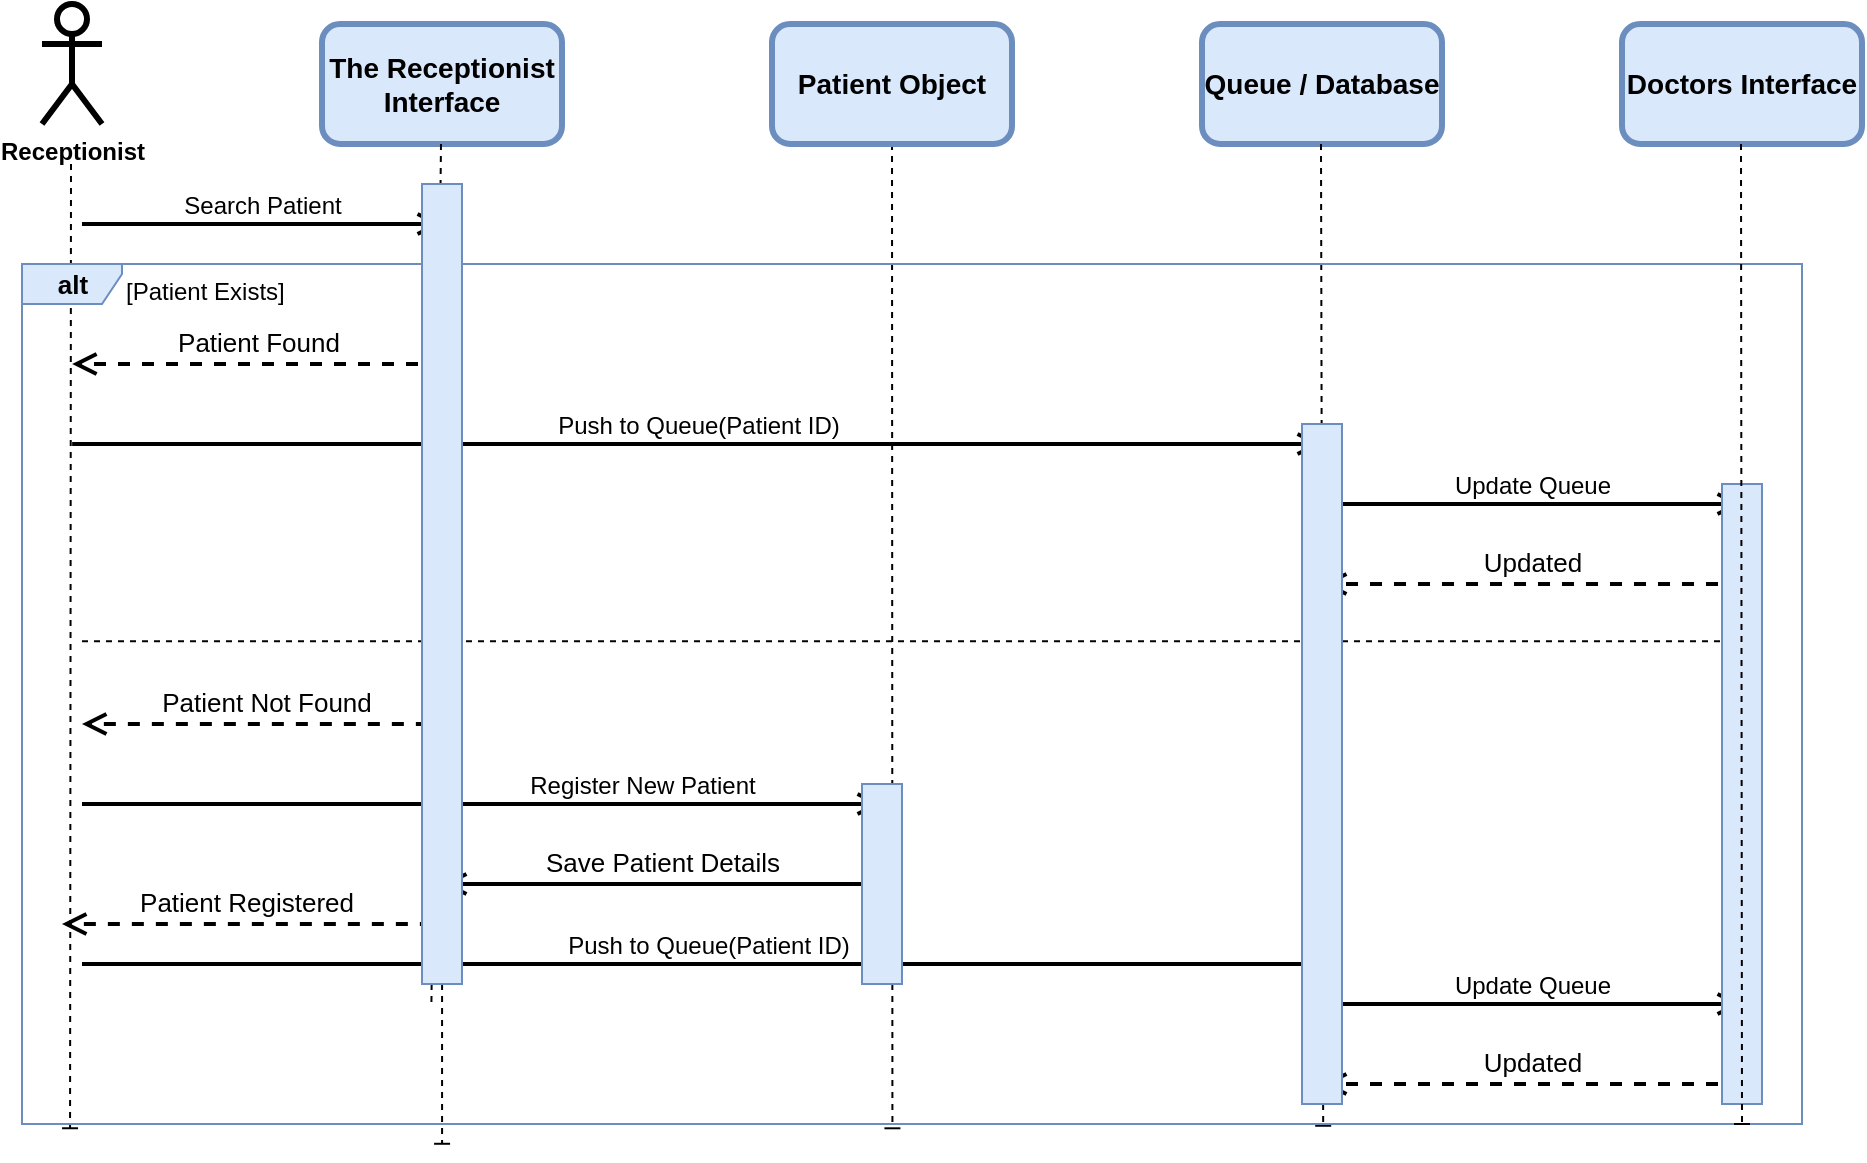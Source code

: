 <mxfile>
    <diagram id="kFZCvs2zv4o_mtvLX_J4" name="Page-1">
        <mxGraphModel dx="1105" dy="601" grid="1" gridSize="10" guides="1" tooltips="1" connect="1" arrows="1" fold="1" page="1" pageScale="1" pageWidth="1169" pageHeight="1654" math="0" shadow="0">
            <root>
                <mxCell id="0"/>
                <mxCell id="1" parent="0"/>
                <mxCell id="2" value="&lt;b&gt;Receptionist&lt;/b&gt;" style="shape=umlActor;verticalLabelPosition=bottom;verticalAlign=top;html=1;outlineConnect=0;strokeWidth=3;rounded=1;" parent="1" vertex="1">
                    <mxGeometry x="60" y="20" width="30" height="60" as="geometry"/>
                </mxCell>
                <mxCell id="3" value="&lt;font style=&quot;font-size: 14px;&quot;&gt;&lt;b&gt;The Receptionist Interface&lt;/b&gt;&lt;/font&gt;" style="rounded=1;whiteSpace=wrap;html=1;strokeWidth=3;fillColor=#dae8fc;strokeColor=#6c8ebf;" parent="1" vertex="1">
                    <mxGeometry x="200" y="30" width="120" height="60" as="geometry"/>
                </mxCell>
                <mxCell id="86" value="" style="edgeStyle=none;html=1;dashed=1;strokeWidth=1;endArrow=baseDash;endFill=0;entryX=0.489;entryY=1.005;entryDx=0;entryDy=0;entryPerimeter=0;" edge="1" parent="1" source="4" target="93">
                    <mxGeometry relative="1" as="geometry">
                        <mxPoint x="485" y="660" as="targetPoint"/>
                    </mxGeometry>
                </mxCell>
                <mxCell id="4" value="&lt;font style=&quot;font-size: 14px;&quot;&gt;&lt;b&gt;Patient Object&lt;/b&gt;&lt;/font&gt;" style="rounded=1;whiteSpace=wrap;html=1;strokeWidth=3;fillColor=#dae8fc;strokeColor=#6c8ebf;" parent="1" vertex="1">
                    <mxGeometry x="425" y="30" width="120" height="60" as="geometry"/>
                </mxCell>
                <mxCell id="8" style="edgeStyle=none;html=1;exitX=0.5;exitY=1;exitDx=0;exitDy=0;strokeWidth=1;strokeColor=none;dashed=1;" parent="1" source="5" edge="1">
                    <mxGeometry relative="1" as="geometry">
                        <mxPoint x="700" y="590" as="targetPoint"/>
                    </mxGeometry>
                </mxCell>
                <mxCell id="5" value="&lt;font style=&quot;font-size: 14px;&quot;&gt;&lt;b&gt;Queue / Database&lt;/b&gt;&lt;/font&gt;" style="rounded=1;whiteSpace=wrap;html=1;strokeWidth=3;fillColor=#dae8fc;strokeColor=#6c8ebf;" parent="1" vertex="1">
                    <mxGeometry x="640" y="30" width="120" height="60" as="geometry"/>
                </mxCell>
                <mxCell id="87" value="" style="edgeStyle=none;html=1;dashed=1;strokeWidth=1;endArrow=baseDash;endFill=0;entryX=0.731;entryY=1.002;entryDx=0;entryDy=0;entryPerimeter=0;" edge="1" parent="1" target="93">
                    <mxGeometry relative="1" as="geometry">
                        <mxPoint x="699.5" y="90" as="sourcePoint"/>
                        <mxPoint x="700" y="590" as="targetPoint"/>
                    </mxGeometry>
                </mxCell>
                <mxCell id="88" value="" style="edgeStyle=none;html=1;dashed=1;strokeWidth=1;endArrow=baseDash;endFill=0;entryX=0.236;entryY=1.023;entryDx=0;entryDy=0;entryPerimeter=0;startArrow=none;" edge="1" parent="1" source="109" target="93">
                    <mxGeometry relative="1" as="geometry">
                        <mxPoint x="259.5" y="90" as="sourcePoint"/>
                        <mxPoint x="259.5" y="660" as="targetPoint"/>
                    </mxGeometry>
                </mxCell>
                <mxCell id="89" value="" style="edgeStyle=none;html=1;dashed=1;strokeWidth=1;endArrow=baseDash;endFill=0;entryX=0.027;entryY=1.005;entryDx=0;entryDy=0;entryPerimeter=0;" edge="1" parent="1" target="93">
                    <mxGeometry relative="1" as="geometry">
                        <mxPoint x="74.5" y="100" as="sourcePoint"/>
                        <mxPoint x="74.5" y="670" as="targetPoint"/>
                    </mxGeometry>
                </mxCell>
                <mxCell id="90" value="&lt;font style=&quot;font-size: 14px;&quot;&gt;&lt;b&gt;Doctors Interface&lt;/b&gt;&lt;/font&gt;" style="rounded=1;whiteSpace=wrap;html=1;strokeWidth=3;fillColor=#dae8fc;strokeColor=#6c8ebf;" vertex="1" parent="1">
                    <mxGeometry x="850" y="30" width="120" height="60" as="geometry"/>
                </mxCell>
                <mxCell id="93" value="&lt;b&gt;&lt;font style=&quot;font-size: 13px;&quot;&gt;alt&lt;/font&gt;&lt;/b&gt;" style="shape=umlFrame;tabWidth=110;tabHeight=30;tabPosition=left;html=1;boundedLbl=1;labelInHeader=1;width=50;height=20;fillColor=#dae8fc;strokeColor=#6c8ebf;" vertex="1" parent="1">
                    <mxGeometry x="50" y="150" width="890" height="430" as="geometry"/>
                </mxCell>
                <mxCell id="94" value="[Patient Exists]" style="text" vertex="1" parent="93">
                    <mxGeometry width="100" height="20" relative="1" as="geometry">
                        <mxPoint x="50" as="offset"/>
                    </mxGeometry>
                </mxCell>
                <mxCell id="95" value="" style="line;strokeWidth=1;dashed=1;labelPosition=center;verticalLabelPosition=bottom;align=left;verticalAlign=top;spacingLeft=20;spacingTop=15;" vertex="1" parent="93">
                    <mxGeometry x="30" y="180" width="830" height="17.2" as="geometry"/>
                </mxCell>
                <mxCell id="98" value="Patient Found" style="endArrow=open;startArrow=none;endFill=0;startFill=0;endSize=8;html=1;verticalAlign=bottom;dashed=1;labelBackgroundColor=none;strokeWidth=2;fontSize=13;" edge="1" parent="93">
                    <mxGeometry width="160" relative="1" as="geometry">
                        <mxPoint x="210" y="50" as="sourcePoint"/>
                        <mxPoint x="25.07" y="50" as="targetPoint"/>
                    </mxGeometry>
                </mxCell>
                <mxCell id="99" value="&lt;font style=&quot;font-size: 12px;&quot;&gt;Push to Queue(Patient ID)&lt;/font&gt;" style="endArrow=open;startArrow=none;endFill=0;startFill=0;endSize=8;html=1;verticalAlign=bottom;labelBackgroundColor=none;strokeWidth=2;" edge="1" parent="93">
                    <mxGeometry width="160" relative="1" as="geometry">
                        <mxPoint x="25.07" y="90" as="sourcePoint"/>
                        <mxPoint x="650" y="90" as="targetPoint"/>
                    </mxGeometry>
                </mxCell>
                <mxCell id="100" value="&lt;font style=&quot;font-size: 12px;&quot;&gt;Update Queue&lt;/font&gt;" style="endArrow=open;startArrow=none;endFill=0;startFill=0;endSize=8;html=1;verticalAlign=bottom;labelBackgroundColor=none;strokeWidth=2;" edge="1" parent="93">
                    <mxGeometry width="160" relative="1" as="geometry">
                        <mxPoint x="650" y="120" as="sourcePoint"/>
                        <mxPoint x="860" y="120" as="targetPoint"/>
                    </mxGeometry>
                </mxCell>
                <mxCell id="101" value="Updated" style="endArrow=open;startArrow=none;endFill=0;startFill=0;endSize=8;html=1;verticalAlign=bottom;dashed=1;labelBackgroundColor=none;strokeWidth=2;fontSize=13;" edge="1" parent="93">
                    <mxGeometry width="160" relative="1" as="geometry">
                        <mxPoint x="860" y="160" as="sourcePoint"/>
                        <mxPoint x="650.0" y="160" as="targetPoint"/>
                    </mxGeometry>
                </mxCell>
                <mxCell id="102" value="Patient Not Found" style="endArrow=open;startArrow=none;endFill=0;startFill=0;endSize=8;html=1;verticalAlign=bottom;dashed=1;labelBackgroundColor=none;strokeWidth=2;fontSize=13;" edge="1" parent="93">
                    <mxGeometry width="160" relative="1" as="geometry">
                        <mxPoint x="214.93" y="230" as="sourcePoint"/>
                        <mxPoint x="30.0" y="230" as="targetPoint"/>
                    </mxGeometry>
                </mxCell>
                <mxCell id="103" value="&lt;font style=&quot;font-size: 12px;&quot;&gt;Register New Patient&lt;/font&gt;" style="endArrow=open;startArrow=none;endFill=0;startFill=0;endSize=8;html=1;verticalAlign=bottom;labelBackgroundColor=none;strokeWidth=2;" edge="1" parent="93">
                    <mxGeometry x="0.4" width="160" relative="1" as="geometry">
                        <mxPoint x="30.0" y="270" as="sourcePoint"/>
                        <mxPoint x="430" y="270" as="targetPoint"/>
                        <mxPoint as="offset"/>
                    </mxGeometry>
                </mxCell>
                <mxCell id="104" value="Save Patient Details" style="endArrow=open;startArrow=none;endFill=0;startFill=0;endSize=8;html=1;verticalAlign=bottom;labelBackgroundColor=none;strokeWidth=2;fontSize=13;" edge="1" parent="93">
                    <mxGeometry width="160" relative="1" as="geometry">
                        <mxPoint x="430" y="310" as="sourcePoint"/>
                        <mxPoint x="210" y="310" as="targetPoint"/>
                    </mxGeometry>
                </mxCell>
                <mxCell id="105" value="Patient Registered" style="endArrow=open;startArrow=none;endFill=0;startFill=0;endSize=8;html=1;verticalAlign=bottom;dashed=1;labelBackgroundColor=none;strokeWidth=2;fontSize=13;" edge="1" parent="93">
                    <mxGeometry width="160" relative="1" as="geometry">
                        <mxPoint x="204.93" y="330" as="sourcePoint"/>
                        <mxPoint x="20.0" y="330" as="targetPoint"/>
                    </mxGeometry>
                </mxCell>
                <mxCell id="106" value="&lt;font style=&quot;font-size: 12px;&quot;&gt;Push to Queue(Patient ID)&lt;/font&gt;" style="endArrow=open;startArrow=none;endFill=0;startFill=0;endSize=8;html=1;verticalAlign=bottom;labelBackgroundColor=none;strokeWidth=2;" edge="1" parent="93">
                    <mxGeometry width="160" relative="1" as="geometry">
                        <mxPoint x="30.0" y="350" as="sourcePoint"/>
                        <mxPoint x="654.93" y="350" as="targetPoint"/>
                    </mxGeometry>
                </mxCell>
                <mxCell id="107" value="&lt;font style=&quot;font-size: 12px;&quot;&gt;Update Queue&lt;/font&gt;" style="endArrow=open;startArrow=none;endFill=0;startFill=0;endSize=8;html=1;verticalAlign=bottom;labelBackgroundColor=none;strokeWidth=2;" edge="1" parent="93">
                    <mxGeometry width="160" relative="1" as="geometry">
                        <mxPoint x="650" y="370" as="sourcePoint"/>
                        <mxPoint x="860" y="370" as="targetPoint"/>
                    </mxGeometry>
                </mxCell>
                <mxCell id="108" value="Updated" style="endArrow=open;startArrow=none;endFill=0;startFill=0;endSize=8;html=1;verticalAlign=bottom;dashed=1;labelBackgroundColor=none;strokeWidth=2;fontSize=13;" edge="1" parent="93">
                    <mxGeometry width="160" relative="1" as="geometry">
                        <mxPoint x="860" y="410" as="sourcePoint"/>
                        <mxPoint x="650.0" y="410" as="targetPoint"/>
                    </mxGeometry>
                </mxCell>
                <mxCell id="111" value="" style="html=1;points=[];perimeter=orthogonalPerimeter;fontSize=12;fillColor=#dae8fc;strokeColor=#6c8ebf;" vertex="1" parent="93">
                    <mxGeometry x="420" y="260" width="20" height="100" as="geometry"/>
                </mxCell>
                <mxCell id="112" value="" style="html=1;points=[];perimeter=orthogonalPerimeter;fontSize=12;fillColor=#dae8fc;strokeColor=#6c8ebf;" vertex="1" parent="93">
                    <mxGeometry x="640" y="80" width="20" height="340" as="geometry"/>
                </mxCell>
                <mxCell id="130" value="" style="html=1;points=[];perimeter=orthogonalPerimeter;fontSize=12;fillColor=#dae8fc;strokeColor=#6c8ebf;" vertex="1" parent="93">
                    <mxGeometry x="850" y="110" width="20" height="310" as="geometry"/>
                </mxCell>
                <mxCell id="92" value="&lt;font style=&quot;font-size: 12px;&quot;&gt;Search Patient&lt;/font&gt;" style="endArrow=open;startArrow=none;endFill=0;startFill=0;endSize=8;html=1;verticalAlign=bottom;labelBackgroundColor=none;strokeWidth=2;" edge="1" parent="1">
                    <mxGeometry width="160" relative="1" as="geometry">
                        <mxPoint x="80" y="130" as="sourcePoint"/>
                        <mxPoint x="260" y="130" as="targetPoint"/>
                    </mxGeometry>
                </mxCell>
                <mxCell id="91" value="" style="edgeStyle=none;html=1;dashed=1;strokeWidth=1;endArrow=baseDash;endFill=0;" edge="1" parent="1">
                    <mxGeometry relative="1" as="geometry">
                        <mxPoint x="909.5" y="90" as="sourcePoint"/>
                        <mxPoint x="910" y="580" as="targetPoint"/>
                    </mxGeometry>
                </mxCell>
                <mxCell id="110" value="" style="edgeStyle=none;html=1;dashed=1;strokeWidth=1;endArrow=none;endFill=0;entryX=0.236;entryY=1.023;entryDx=0;entryDy=0;entryPerimeter=0;" edge="1" parent="1" target="109">
                    <mxGeometry relative="1" as="geometry">
                        <mxPoint x="259.5" y="90" as="sourcePoint"/>
                        <mxPoint x="260.04" y="589.89" as="targetPoint"/>
                    </mxGeometry>
                </mxCell>
                <mxCell id="109" value="" style="html=1;points=[];perimeter=orthogonalPerimeter;fontSize=12;fillColor=#dae8fc;strokeColor=#6c8ebf;" vertex="1" parent="1">
                    <mxGeometry x="250" y="110" width="20" height="400" as="geometry"/>
                </mxCell>
            </root>
        </mxGraphModel>
    </diagram>
</mxfile>